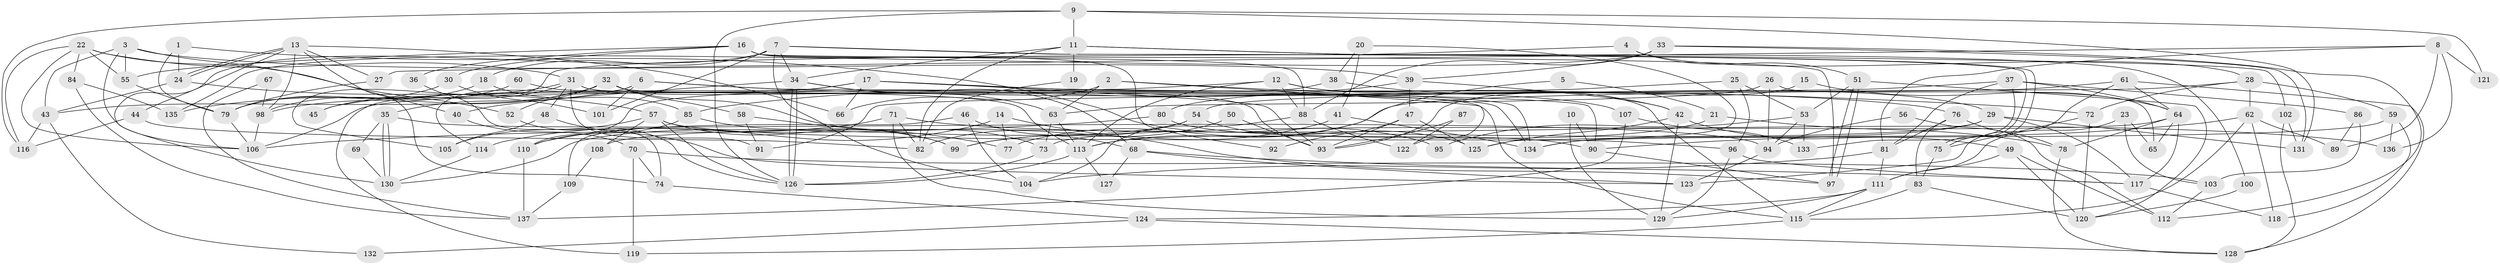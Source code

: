 // Generated by graph-tools (version 1.1) at 2025/26/03/09/25 03:26:10]
// undirected, 137 vertices, 274 edges
graph export_dot {
graph [start="1"]
  node [color=gray90,style=filled];
  1;
  2;
  3;
  4;
  5;
  6;
  7;
  8;
  9;
  10;
  11;
  12;
  13;
  14;
  15;
  16;
  17;
  18;
  19;
  20;
  21;
  22;
  23;
  24;
  25;
  26;
  27;
  28;
  29;
  30;
  31;
  32;
  33;
  34;
  35;
  36;
  37;
  38;
  39;
  40;
  41;
  42;
  43;
  44;
  45;
  46;
  47;
  48;
  49;
  50;
  51;
  52;
  53;
  54;
  55;
  56;
  57;
  58;
  59;
  60;
  61;
  62;
  63;
  64;
  65;
  66;
  67;
  68;
  69;
  70;
  71;
  72;
  73;
  74;
  75;
  76;
  77;
  78;
  79;
  80;
  81;
  82;
  83;
  84;
  85;
  86;
  87;
  88;
  89;
  90;
  91;
  92;
  93;
  94;
  95;
  96;
  97;
  98;
  99;
  100;
  101;
  102;
  103;
  104;
  105;
  106;
  107;
  108;
  109;
  110;
  111;
  112;
  113;
  114;
  115;
  116;
  117;
  118;
  119;
  120;
  121;
  122;
  123;
  124;
  125;
  126;
  127;
  128;
  129;
  130;
  131;
  132;
  133;
  134;
  135;
  136;
  137;
  1 -- 79;
  1 -- 24;
  1 -- 95;
  2 -- 66;
  2 -- 63;
  2 -- 107;
  2 -- 122;
  3 -- 106;
  3 -- 39;
  3 -- 40;
  3 -- 43;
  3 -- 55;
  4 -- 51;
  4 -- 28;
  4 -- 105;
  5 -- 113;
  5 -- 21;
  6 -- 43;
  6 -- 90;
  6 -- 72;
  6 -- 101;
  6 -- 114;
  7 -- 130;
  7 -- 75;
  7 -- 75;
  7 -- 18;
  7 -- 34;
  7 -- 101;
  7 -- 104;
  8 -- 81;
  8 -- 27;
  8 -- 89;
  8 -- 121;
  8 -- 136;
  9 -- 11;
  9 -- 126;
  9 -- 116;
  9 -- 121;
  9 -- 131;
  10 -- 129;
  10 -- 90;
  11 -- 102;
  11 -- 34;
  11 -- 19;
  11 -- 82;
  11 -- 100;
  12 -- 115;
  12 -- 88;
  12 -- 29;
  12 -- 106;
  12 -- 113;
  13 -- 24;
  13 -- 24;
  13 -- 44;
  13 -- 27;
  13 -- 66;
  13 -- 74;
  13 -- 98;
  14 -- 110;
  14 -- 97;
  14 -- 77;
  15 -- 93;
  15 -- 64;
  16 -- 97;
  16 -- 55;
  16 -- 30;
  16 -- 36;
  16 -- 88;
  16 -- 92;
  17 -- 76;
  17 -- 134;
  17 -- 45;
  17 -- 66;
  17 -- 93;
  17 -- 119;
  18 -- 79;
  18 -- 85;
  19 -- 82;
  20 -- 41;
  20 -- 125;
  20 -- 38;
  21 -- 113;
  21 -- 78;
  22 -- 55;
  22 -- 52;
  22 -- 31;
  22 -- 84;
  22 -- 106;
  22 -- 116;
  23 -- 103;
  23 -- 65;
  23 -- 111;
  24 -- 43;
  24 -- 57;
  25 -- 53;
  25 -- 96;
  25 -- 80;
  26 -- 63;
  26 -- 94;
  26 -- 65;
  27 -- 79;
  28 -- 62;
  28 -- 72;
  28 -- 59;
  28 -- 91;
  29 -- 134;
  29 -- 108;
  29 -- 117;
  29 -- 131;
  30 -- 101;
  30 -- 79;
  31 -- 93;
  31 -- 45;
  31 -- 48;
  31 -- 91;
  31 -- 115;
  31 -- 135;
  32 -- 73;
  32 -- 98;
  32 -- 35;
  32 -- 52;
  32 -- 58;
  32 -- 134;
  33 -- 88;
  33 -- 131;
  33 -- 39;
  33 -- 112;
  33 -- 135;
  34 -- 126;
  34 -- 126;
  34 -- 40;
  34 -- 63;
  34 -- 68;
  35 -- 130;
  35 -- 130;
  35 -- 69;
  35 -- 94;
  36 -- 74;
  37 -- 86;
  37 -- 64;
  37 -- 54;
  37 -- 81;
  37 -- 133;
  38 -- 42;
  38 -- 110;
  39 -- 85;
  39 -- 42;
  39 -- 47;
  40 -- 70;
  41 -- 134;
  41 -- 99;
  42 -- 129;
  42 -- 49;
  42 -- 125;
  43 -- 116;
  43 -- 132;
  44 -- 82;
  44 -- 116;
  46 -- 68;
  46 -- 104;
  46 -- 109;
  47 -- 125;
  47 -- 92;
  47 -- 93;
  48 -- 105;
  48 -- 123;
  49 -- 111;
  49 -- 112;
  49 -- 120;
  50 -- 93;
  50 -- 99;
  51 -- 120;
  51 -- 97;
  51 -- 97;
  51 -- 53;
  52 -- 126;
  53 -- 133;
  53 -- 94;
  53 -- 95;
  54 -- 82;
  54 -- 125;
  54 -- 130;
  55 -- 79;
  56 -- 112;
  56 -- 94;
  57 -- 126;
  57 -- 96;
  57 -- 99;
  57 -- 105;
  57 -- 108;
  58 -- 91;
  58 -- 77;
  59 -- 136;
  59 -- 118;
  59 -- 134;
  60 -- 98;
  60 -- 113;
  61 -- 123;
  61 -- 77;
  61 -- 64;
  61 -- 128;
  62 -- 118;
  62 -- 115;
  62 -- 89;
  62 -- 90;
  63 -- 113;
  63 -- 73;
  64 -- 117;
  64 -- 65;
  64 -- 73;
  64 -- 78;
  67 -- 137;
  67 -- 98;
  68 -- 123;
  68 -- 117;
  68 -- 127;
  69 -- 130;
  70 -- 119;
  70 -- 74;
  70 -- 103;
  71 -- 114;
  71 -- 129;
  71 -- 82;
  71 -- 136;
  72 -- 120;
  72 -- 75;
  73 -- 126;
  74 -- 124;
  75 -- 83;
  76 -- 81;
  76 -- 83;
  76 -- 78;
  78 -- 128;
  79 -- 106;
  80 -- 106;
  80 -- 90;
  81 -- 111;
  81 -- 104;
  83 -- 115;
  83 -- 120;
  84 -- 135;
  84 -- 137;
  85 -- 110;
  85 -- 99;
  86 -- 103;
  86 -- 89;
  87 -- 93;
  87 -- 122;
  88 -- 104;
  88 -- 122;
  90 -- 97;
  94 -- 123;
  96 -- 117;
  96 -- 129;
  98 -- 106;
  100 -- 120;
  102 -- 131;
  102 -- 128;
  103 -- 112;
  107 -- 137;
  107 -- 133;
  108 -- 109;
  109 -- 137;
  110 -- 137;
  111 -- 124;
  111 -- 115;
  111 -- 129;
  113 -- 126;
  113 -- 127;
  114 -- 130;
  115 -- 119;
  117 -- 118;
  124 -- 128;
  124 -- 132;
}
